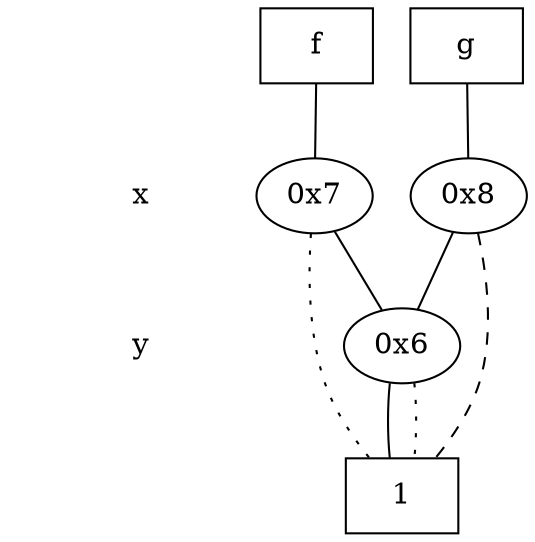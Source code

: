 digraph "DD" {
size = "7.5,10"
center = true;
edge [dir = none];
{ node [shape = plaintext];
  edge [style = invis];
  "CONST NODES" [style = invis];
" x " -> " y " -> "CONST NODES"; 
}
{ rank = same; node [shape = box]; edge [style = invis];
"  f  " -> "  g  "; }
{ rank = same; " x ";
"0x7";
"0x8";
}
{ rank = same; " y ";
"0x6";
}
{ rank = same; "CONST NODES";
{ node [shape = box]; "0x1";
}
}
"  f  " -> "0x7" [style = solid];
"  g  " -> "0x8" [style = solid];
"0x7" -> "0x6";
"0x7" -> "0x1" [style = dotted];
"0x8" -> "0x6";
"0x8" -> "0x1" [style = dashed];
"0x6" -> "0x1";
"0x6" -> "0x1" [style = dotted];
"0x1" [label = "1"];
}
